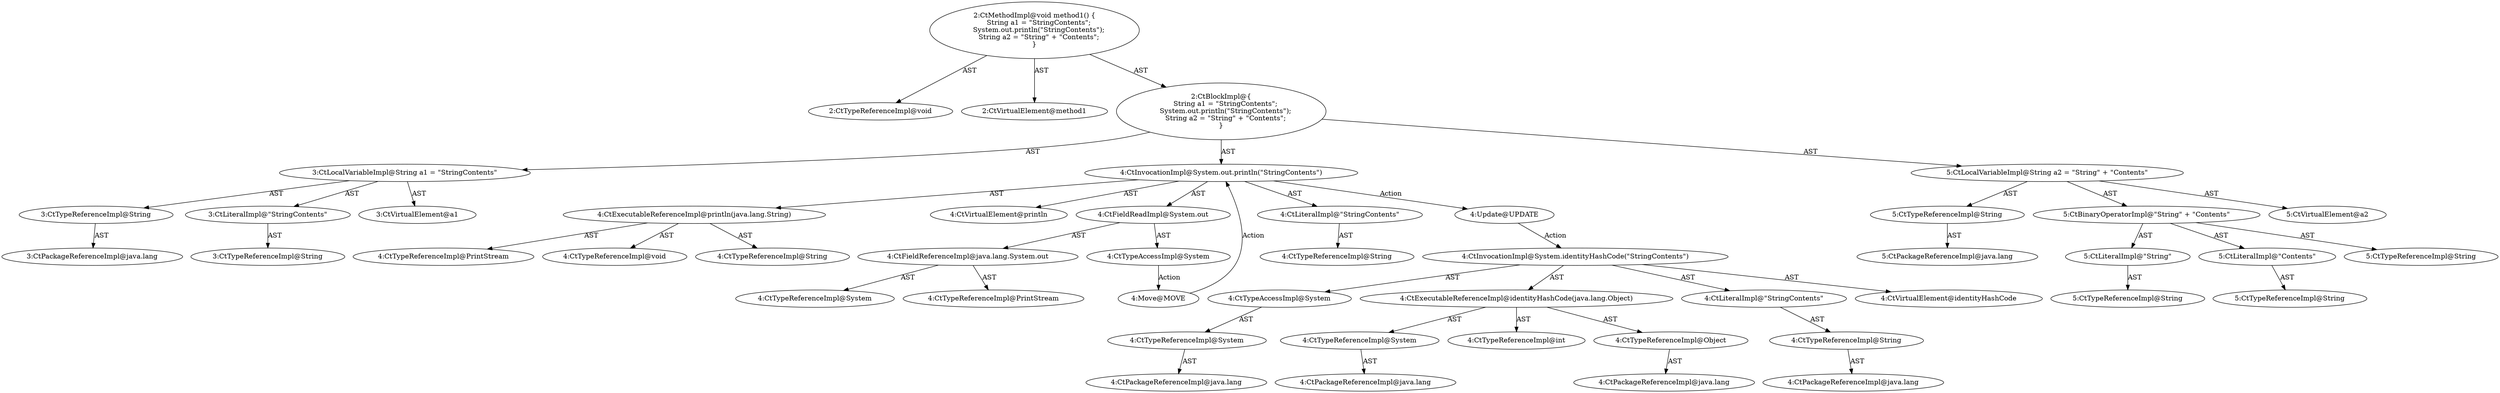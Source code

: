 digraph "method1#?" {
0 [label="2:CtTypeReferenceImpl@void" shape=ellipse]
1 [label="2:CtVirtualElement@method1" shape=ellipse]
2 [label="3:CtTypeReferenceImpl@String" shape=ellipse]
3 [label="3:CtPackageReferenceImpl@java.lang" shape=ellipse]
4 [label="3:CtLiteralImpl@\"StringContents\"" shape=ellipse]
5 [label="3:CtTypeReferenceImpl@String" shape=ellipse]
6 [label="3:CtVirtualElement@a1" shape=ellipse]
7 [label="3:CtLocalVariableImpl@String a1 = \"StringContents\"" shape=ellipse]
8 [label="4:CtExecutableReferenceImpl@println(java.lang.String)" shape=ellipse]
9 [label="4:CtTypeReferenceImpl@PrintStream" shape=ellipse]
10 [label="4:CtTypeReferenceImpl@void" shape=ellipse]
11 [label="4:CtTypeReferenceImpl@String" shape=ellipse]
12 [label="4:CtVirtualElement@println" shape=ellipse]
13 [label="4:CtFieldReferenceImpl@java.lang.System.out" shape=ellipse]
14 [label="4:CtTypeReferenceImpl@System" shape=ellipse]
15 [label="4:CtTypeReferenceImpl@PrintStream" shape=ellipse]
16 [label="4:CtFieldReadImpl@System.out" shape=ellipse]
17 [label="4:CtTypeAccessImpl@System" shape=ellipse]
18 [label="4:CtLiteralImpl@\"StringContents\"" shape=ellipse]
19 [label="4:CtTypeReferenceImpl@String" shape=ellipse]
20 [label="4:CtInvocationImpl@System.out.println(\"StringContents\")" shape=ellipse]
21 [label="5:CtTypeReferenceImpl@String" shape=ellipse]
22 [label="5:CtPackageReferenceImpl@java.lang" shape=ellipse]
23 [label="5:CtLiteralImpl@\"String\"" shape=ellipse]
24 [label="5:CtTypeReferenceImpl@String" shape=ellipse]
25 [label="5:CtLiteralImpl@\"Contents\"" shape=ellipse]
26 [label="5:CtTypeReferenceImpl@String" shape=ellipse]
27 [label="5:CtBinaryOperatorImpl@\"String\" + \"Contents\"" shape=ellipse]
28 [label="5:CtTypeReferenceImpl@String" shape=ellipse]
29 [label="5:CtVirtualElement@a2" shape=ellipse]
30 [label="5:CtLocalVariableImpl@String a2 = \"String\" + \"Contents\"" shape=ellipse]
31 [label="2:CtBlockImpl@\{
    String a1 = \"StringContents\";
    System.out.println(\"StringContents\");
    String a2 = \"String\" + \"Contents\";
\}" shape=ellipse]
32 [label="2:CtMethodImpl@void method1() \{
    String a1 = \"StringContents\";
    System.out.println(\"StringContents\");
    String a2 = \"String\" + \"Contents\";
\}" shape=ellipse]
33 [label="4:Update@UPDATE" shape=ellipse]
34 [label="4:CtPackageReferenceImpl@java.lang" shape=ellipse]
35 [label="4:CtTypeReferenceImpl@System" shape=ellipse]
36 [label="4:CtTypeAccessImpl@System" shape=ellipse]
37 [label="4:CtPackageReferenceImpl@java.lang" shape=ellipse]
38 [label="4:CtTypeReferenceImpl@System" shape=ellipse]
39 [label="4:CtTypeReferenceImpl@int" shape=ellipse]
40 [label="4:CtPackageReferenceImpl@java.lang" shape=ellipse]
41 [label="4:CtTypeReferenceImpl@Object" shape=ellipse]
42 [label="4:CtExecutableReferenceImpl@identityHashCode(java.lang.Object)" shape=ellipse]
43 [label="4:CtPackageReferenceImpl@java.lang" shape=ellipse]
44 [label="4:CtTypeReferenceImpl@String" shape=ellipse]
45 [label="4:CtLiteralImpl@\"StringContents\"" shape=ellipse]
46 [label="4:CtInvocationImpl@System.identityHashCode(\"StringContents\")" shape=ellipse]
47 [label="4:CtVirtualElement@identityHashCode" shape=ellipse]
48 [label="4:Move@MOVE" shape=ellipse]
2 -> 3 [label="AST"];
4 -> 5 [label="AST"];
7 -> 6 [label="AST"];
7 -> 2 [label="AST"];
7 -> 4 [label="AST"];
8 -> 9 [label="AST"];
8 -> 10 [label="AST"];
8 -> 11 [label="AST"];
13 -> 14 [label="AST"];
13 -> 15 [label="AST"];
16 -> 17 [label="AST"];
16 -> 13 [label="AST"];
17 -> 48 [label="Action"];
18 -> 19 [label="AST"];
20 -> 12 [label="AST"];
20 -> 16 [label="AST"];
20 -> 8 [label="AST"];
20 -> 18 [label="AST"];
20 -> 33 [label="Action"];
21 -> 22 [label="AST"];
23 -> 24 [label="AST"];
25 -> 26 [label="AST"];
27 -> 28 [label="AST"];
27 -> 23 [label="AST"];
27 -> 25 [label="AST"];
30 -> 29 [label="AST"];
30 -> 21 [label="AST"];
30 -> 27 [label="AST"];
31 -> 7 [label="AST"];
31 -> 20 [label="AST"];
31 -> 30 [label="AST"];
32 -> 1 [label="AST"];
32 -> 0 [label="AST"];
32 -> 31 [label="AST"];
33 -> 46 [label="Action"];
35 -> 34 [label="AST"];
36 -> 35 [label="AST"];
38 -> 37 [label="AST"];
41 -> 40 [label="AST"];
42 -> 38 [label="AST"];
42 -> 39 [label="AST"];
42 -> 41 [label="AST"];
44 -> 43 [label="AST"];
45 -> 44 [label="AST"];
46 -> 47 [label="AST"];
46 -> 36 [label="AST"];
46 -> 42 [label="AST"];
46 -> 45 [label="AST"];
48 -> 20 [label="Action"];
}